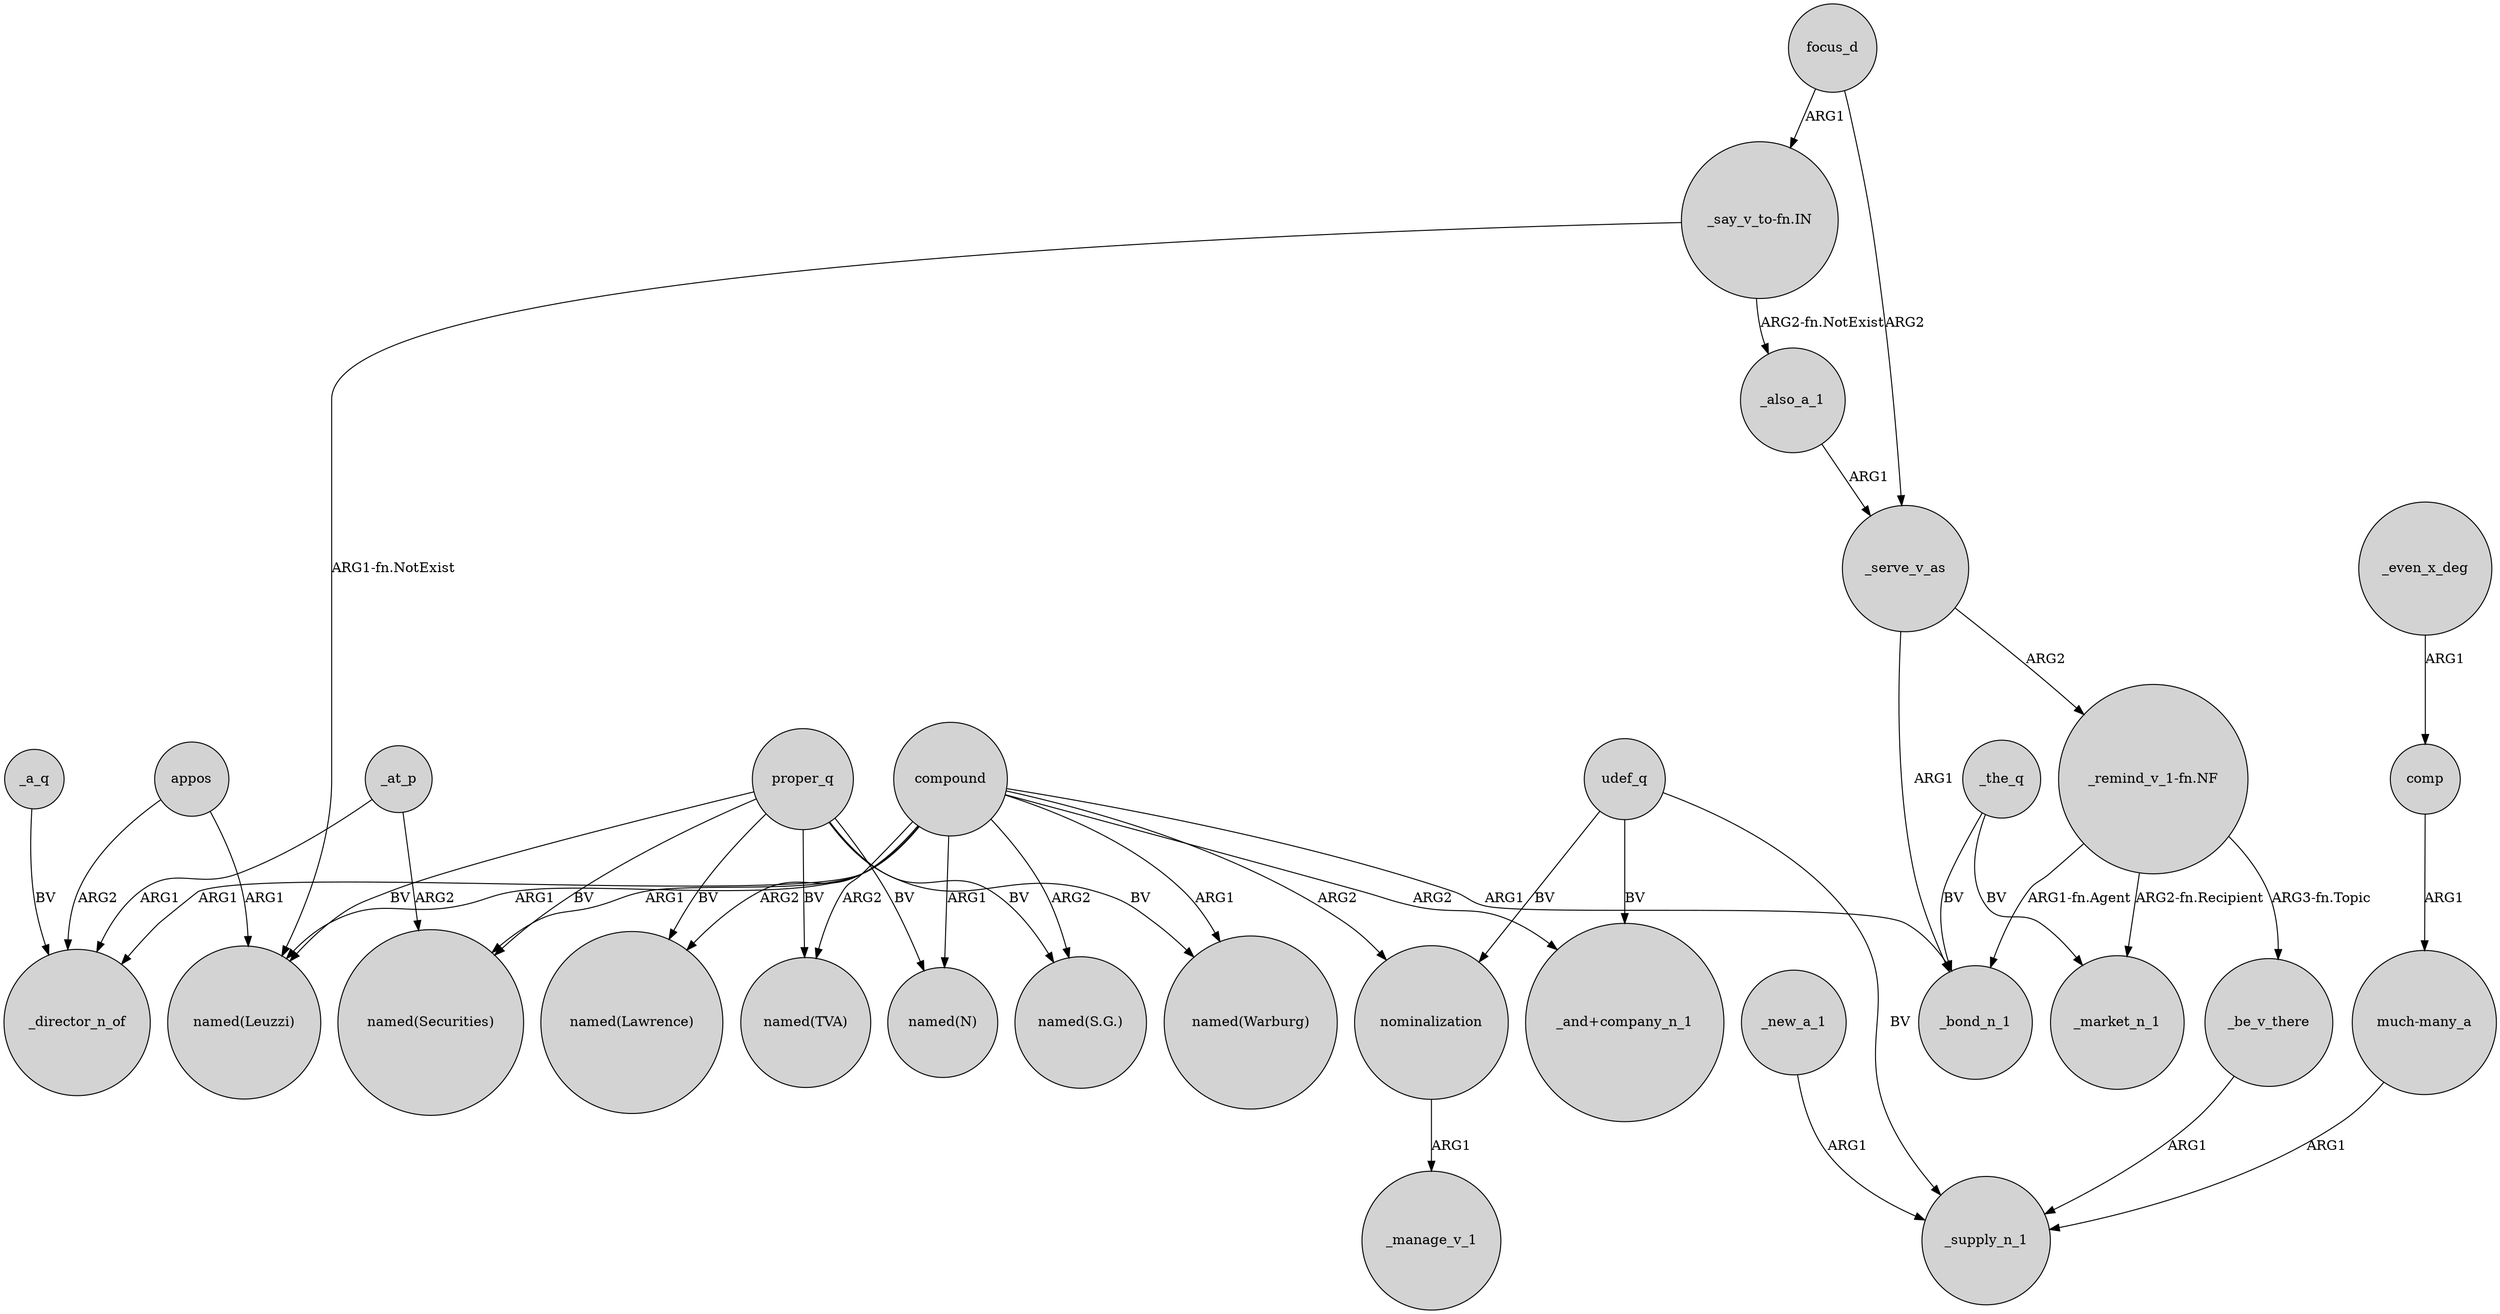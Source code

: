 digraph {
	node [shape=circle style=filled]
	compound -> "named(Leuzzi)" [label=ARG1]
	compound -> "named(N)" [label=ARG1]
	compound -> "named(Lawrence)" [label=ARG2]
	_at_p -> "named(Securities)" [label=ARG2]
	_be_v_there -> _supply_n_1 [label=ARG1]
	appos -> "named(Leuzzi)" [label=ARG1]
	compound -> _bond_n_1 [label=ARG1]
	proper_q -> "named(S.G.)" [label=BV]
	compound -> nominalization [label=ARG2]
	_serve_v_as -> "_remind_v_1-fn.NF" [label=ARG2]
	"_remind_v_1-fn.NF" -> _be_v_there [label="ARG3-fn.Topic"]
	"_remind_v_1-fn.NF" -> _market_n_1 [label="ARG2-fn.Recipient"]
	udef_q -> _supply_n_1 [label=BV]
	compound -> "named(Warburg)" [label=ARG1]
	_even_x_deg -> comp [label=ARG1]
	proper_q -> "named(Leuzzi)" [label=BV]
	_new_a_1 -> _supply_n_1 [label=ARG1]
	comp -> "much-many_a" [label=ARG1]
	"_say_v_to-fn.IN" -> _also_a_1 [label="ARG2-fn.NotExist"]
	"_say_v_to-fn.IN" -> "named(Leuzzi)" [label="ARG1-fn.NotExist"]
	_at_p -> _director_n_of [label=ARG1]
	proper_q -> "named(N)" [label=BV]
	compound -> "_and+company_n_1" [label=ARG2]
	_the_q -> _bond_n_1 [label=BV]
	_serve_v_as -> _bond_n_1 [label=ARG1]
	_a_q -> _director_n_of [label=BV]
	proper_q -> "named(Securities)" [label=BV]
	"much-many_a" -> _supply_n_1 [label=ARG1]
	udef_q -> nominalization [label=BV]
	proper_q -> "named(TVA)" [label=BV]
	_also_a_1 -> _serve_v_as [label=ARG1]
	"_remind_v_1-fn.NF" -> _bond_n_1 [label="ARG1-fn.Agent"]
	proper_q -> "named(Warburg)" [label=BV]
	compound -> "named(S.G.)" [label=ARG2]
	compound -> "named(TVA)" [label=ARG2]
	proper_q -> "named(Lawrence)" [label=BV]
	udef_q -> "_and+company_n_1" [label=BV]
	focus_d -> _serve_v_as [label=ARG2]
	_the_q -> _market_n_1 [label=BV]
	compound -> _director_n_of [label=ARG1]
	nominalization -> _manage_v_1 [label=ARG1]
	appos -> _director_n_of [label=ARG2]
	compound -> "named(Securities)" [label=ARG1]
	focus_d -> "_say_v_to-fn.IN" [label=ARG1]
}
